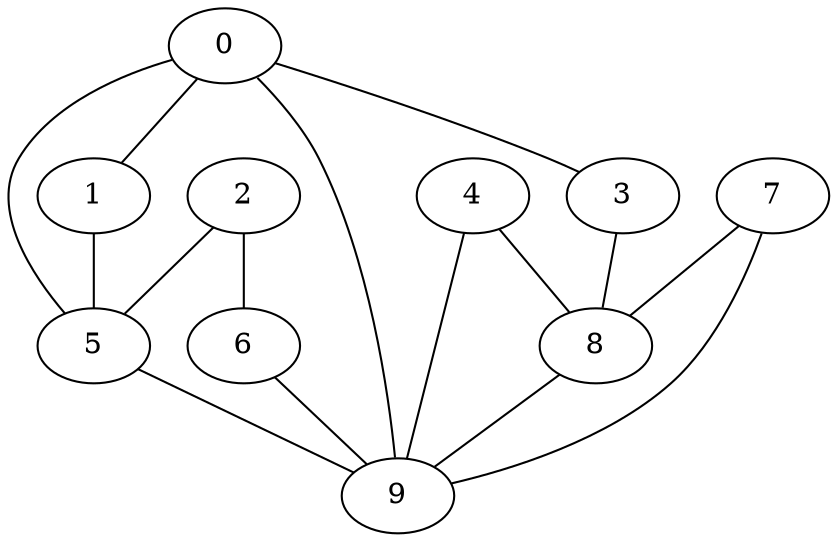 graph Egraph_2{
	0 -- 1 ;
	0 -- 3 ;
	0 -- 5 ;
	0 -- 9 ;
	1 -- 5 ;
	2 -- 5 ;
	2 -- 6 ;
	3 -- 8 ;
	4 -- 8 ;
	4 -- 9 ;
	5 -- 9 ;
	6 -- 9 ;
	7 -- 8 ;
	7 -- 9 ;
	8 -- 9 ;
	9
}
